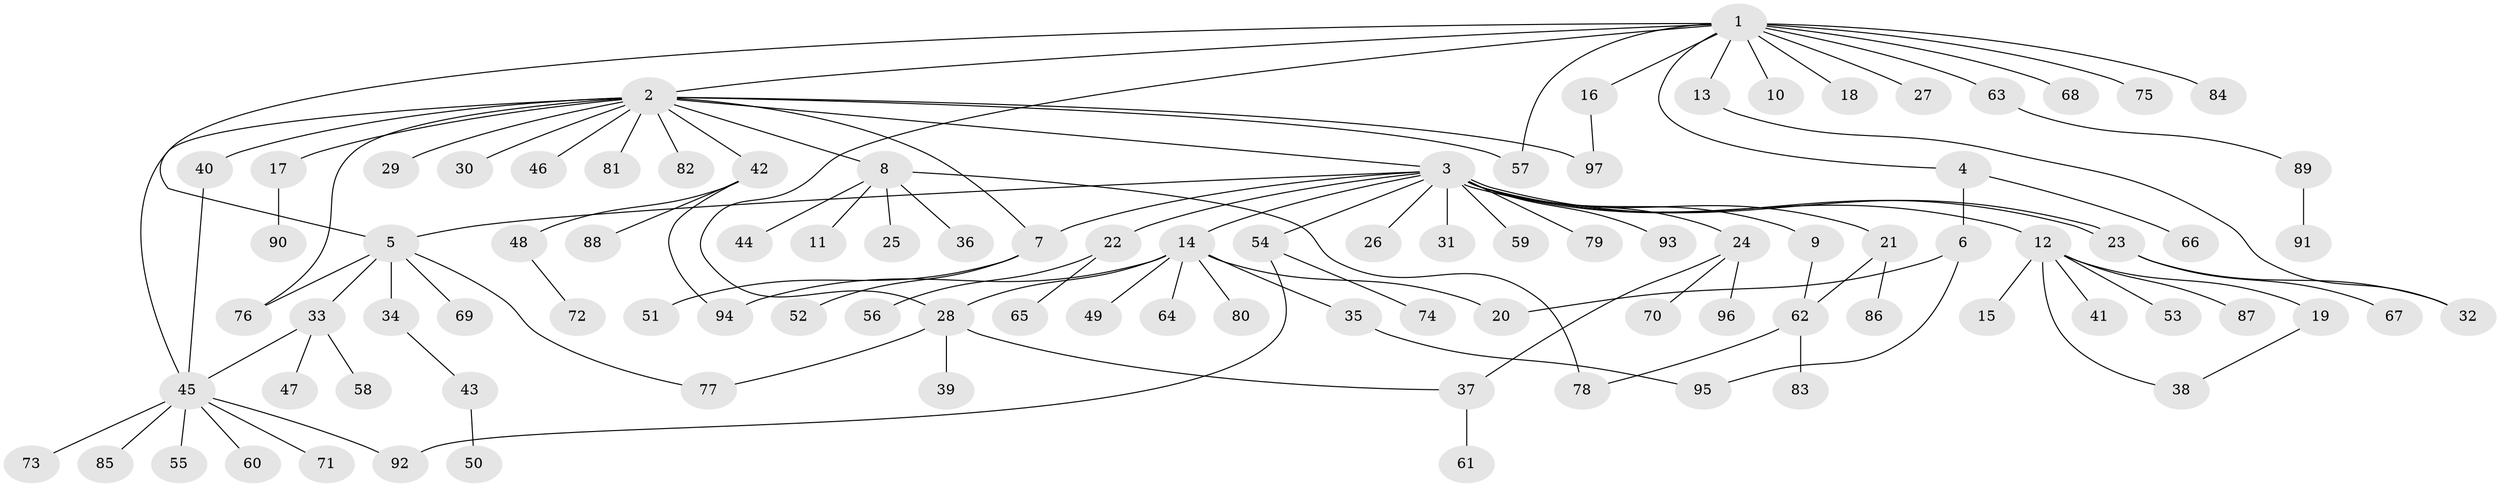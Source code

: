 // coarse degree distribution, {20: 0.034482758620689655, 11: 0.034482758620689655, 2: 0.2413793103448276, 4: 0.034482758620689655, 3: 0.06896551724137931, 1: 0.5862068965517241}
// Generated by graph-tools (version 1.1) at 2025/18/03/04/25 18:18:24]
// undirected, 97 vertices, 115 edges
graph export_dot {
graph [start="1"]
  node [color=gray90,style=filled];
  1;
  2;
  3;
  4;
  5;
  6;
  7;
  8;
  9;
  10;
  11;
  12;
  13;
  14;
  15;
  16;
  17;
  18;
  19;
  20;
  21;
  22;
  23;
  24;
  25;
  26;
  27;
  28;
  29;
  30;
  31;
  32;
  33;
  34;
  35;
  36;
  37;
  38;
  39;
  40;
  41;
  42;
  43;
  44;
  45;
  46;
  47;
  48;
  49;
  50;
  51;
  52;
  53;
  54;
  55;
  56;
  57;
  58;
  59;
  60;
  61;
  62;
  63;
  64;
  65;
  66;
  67;
  68;
  69;
  70;
  71;
  72;
  73;
  74;
  75;
  76;
  77;
  78;
  79;
  80;
  81;
  82;
  83;
  84;
  85;
  86;
  87;
  88;
  89;
  90;
  91;
  92;
  93;
  94;
  95;
  96;
  97;
  1 -- 2;
  1 -- 4;
  1 -- 5;
  1 -- 10;
  1 -- 13;
  1 -- 16;
  1 -- 18;
  1 -- 27;
  1 -- 28;
  1 -- 57;
  1 -- 63;
  1 -- 68;
  1 -- 75;
  1 -- 84;
  2 -- 3;
  2 -- 7;
  2 -- 8;
  2 -- 17;
  2 -- 29;
  2 -- 30;
  2 -- 40;
  2 -- 42;
  2 -- 45;
  2 -- 46;
  2 -- 57;
  2 -- 76;
  2 -- 81;
  2 -- 82;
  2 -- 97;
  3 -- 5;
  3 -- 7;
  3 -- 9;
  3 -- 12;
  3 -- 14;
  3 -- 21;
  3 -- 22;
  3 -- 23;
  3 -- 23;
  3 -- 24;
  3 -- 26;
  3 -- 31;
  3 -- 54;
  3 -- 59;
  3 -- 79;
  3 -- 93;
  4 -- 6;
  4 -- 66;
  5 -- 33;
  5 -- 34;
  5 -- 69;
  5 -- 76;
  5 -- 77;
  6 -- 20;
  6 -- 95;
  7 -- 51;
  7 -- 52;
  8 -- 11;
  8 -- 25;
  8 -- 36;
  8 -- 44;
  8 -- 78;
  9 -- 62;
  12 -- 15;
  12 -- 19;
  12 -- 38;
  12 -- 41;
  12 -- 53;
  12 -- 87;
  13 -- 32;
  14 -- 20;
  14 -- 28;
  14 -- 35;
  14 -- 49;
  14 -- 64;
  14 -- 80;
  14 -- 94;
  16 -- 97;
  17 -- 90;
  19 -- 38;
  21 -- 62;
  21 -- 86;
  22 -- 56;
  22 -- 65;
  23 -- 32;
  23 -- 67;
  24 -- 37;
  24 -- 70;
  24 -- 96;
  28 -- 37;
  28 -- 39;
  28 -- 77;
  33 -- 45;
  33 -- 47;
  33 -- 58;
  34 -- 43;
  35 -- 95;
  37 -- 61;
  40 -- 45;
  42 -- 48;
  42 -- 88;
  42 -- 94;
  43 -- 50;
  45 -- 55;
  45 -- 60;
  45 -- 71;
  45 -- 73;
  45 -- 85;
  45 -- 92;
  48 -- 72;
  54 -- 74;
  54 -- 92;
  62 -- 78;
  62 -- 83;
  63 -- 89;
  89 -- 91;
}

